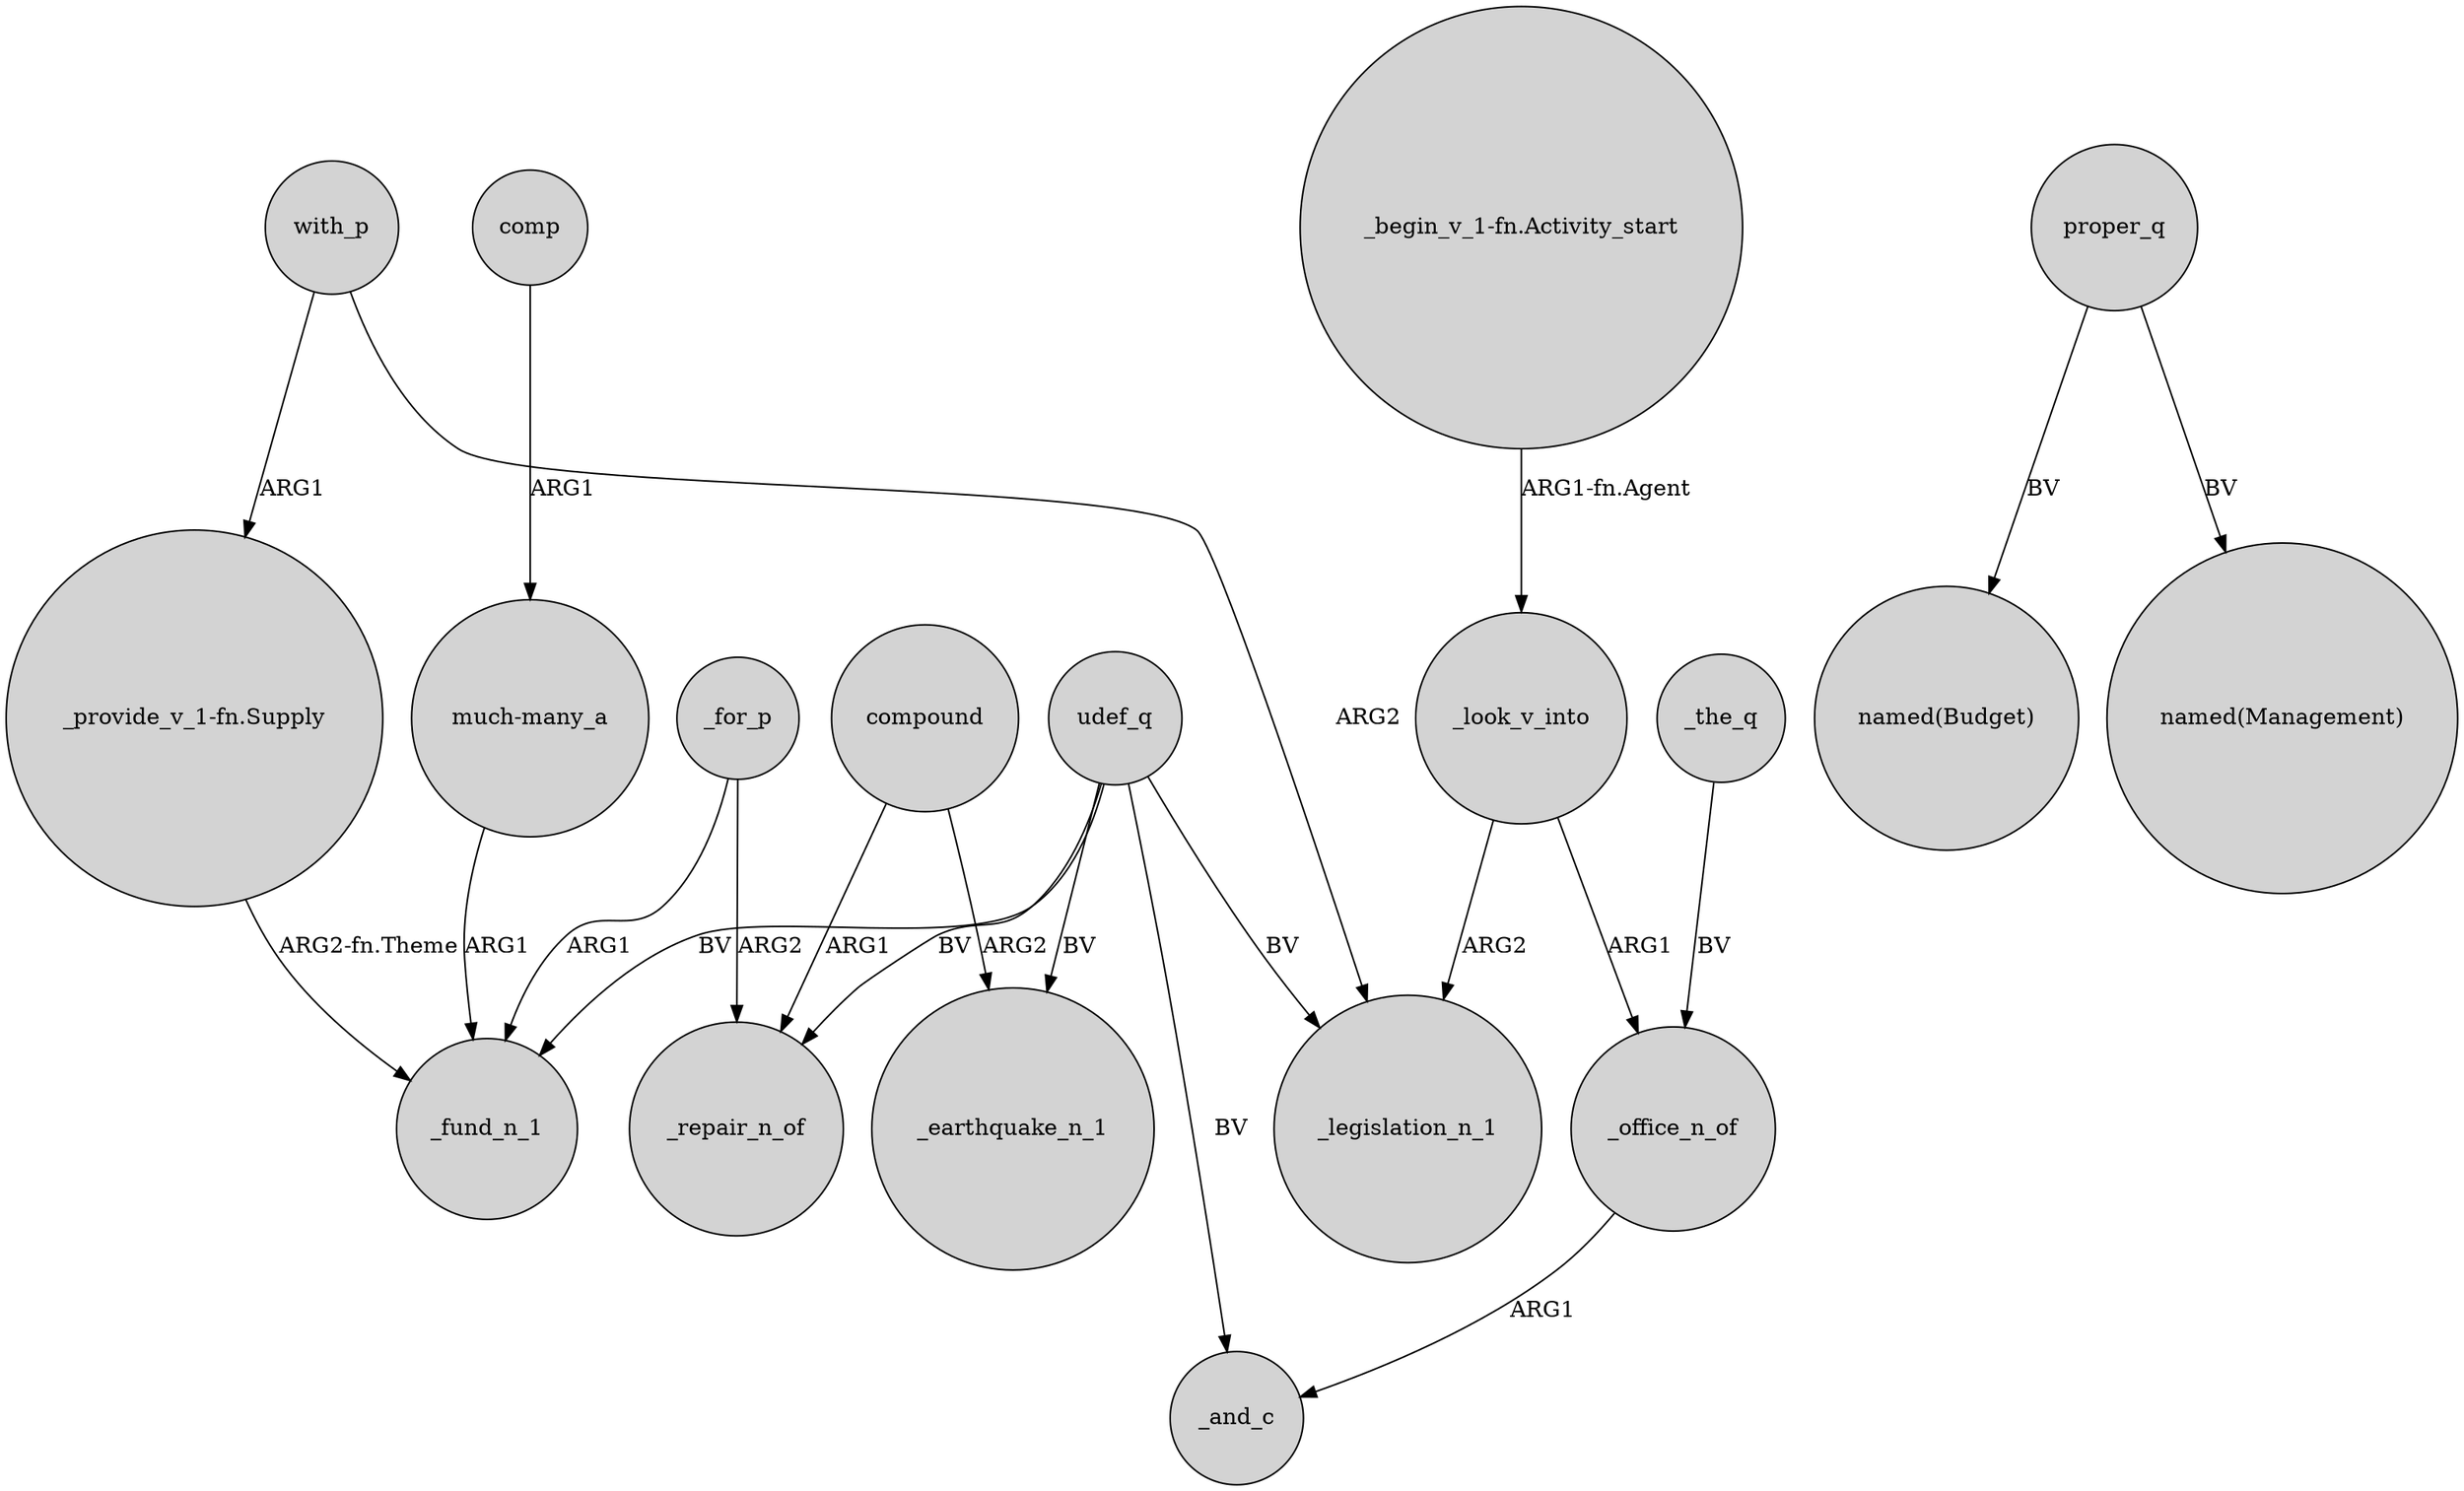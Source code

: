 digraph {
	node [shape=circle style=filled]
	_for_p -> _fund_n_1 [label=ARG1]
	compound -> _earthquake_n_1 [label=ARG2]
	_look_v_into -> _legislation_n_1 [label=ARG2]
	udef_q -> _repair_n_of [label=BV]
	with_p -> _legislation_n_1 [label=ARG2]
	_office_n_of -> _and_c [label=ARG1]
	"_provide_v_1-fn.Supply" -> _fund_n_1 [label="ARG2-fn.Theme"]
	_the_q -> _office_n_of [label=BV]
	_for_p -> _repair_n_of [label=ARG2]
	compound -> _repair_n_of [label=ARG1]
	_look_v_into -> _office_n_of [label=ARG1]
	comp -> "much-many_a" [label=ARG1]
	"much-many_a" -> _fund_n_1 [label=ARG1]
	udef_q -> _fund_n_1 [label=BV]
	"_begin_v_1-fn.Activity_start" -> _look_v_into [label="ARG1-fn.Agent"]
	proper_q -> "named(Budget)" [label=BV]
	udef_q -> _legislation_n_1 [label=BV]
	udef_q -> _and_c [label=BV]
	with_p -> "_provide_v_1-fn.Supply" [label=ARG1]
	proper_q -> "named(Management)" [label=BV]
	udef_q -> _earthquake_n_1 [label=BV]
}
